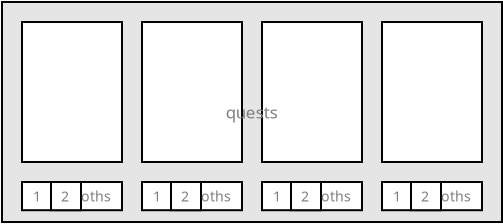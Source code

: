 <?xml version="1.0" encoding="UTF-8"?>
<dia:diagram xmlns:dia="http://www.lysator.liu.se/~alla/dia/">
  <dia:layer name="Segundo Plano" visible="true" connectable="true" active="true">
    <dia:object type="Standard - Box" version="0" id="O0">
      <dia:attribute name="obj_pos">
        <dia:point val="16,6"/>
      </dia:attribute>
      <dia:attribute name="obj_bb">
        <dia:rectangle val="15.95,5.95;41.05,17.05"/>
      </dia:attribute>
      <dia:attribute name="elem_corner">
        <dia:point val="16,6"/>
      </dia:attribute>
      <dia:attribute name="elem_width">
        <dia:real val="25"/>
      </dia:attribute>
      <dia:attribute name="elem_height">
        <dia:real val="11"/>
      </dia:attribute>
      <dia:attribute name="border_width">
        <dia:real val="0.1"/>
      </dia:attribute>
      <dia:attribute name="inner_color">
        <dia:color val="#e5e5e5ff"/>
      </dia:attribute>
      <dia:attribute name="show_background">
        <dia:boolean val="true"/>
      </dia:attribute>
    </dia:object>
    <dia:object type="Standard - Box" version="0" id="O1">
      <dia:attribute name="obj_pos">
        <dia:point val="17,7"/>
      </dia:attribute>
      <dia:attribute name="obj_bb">
        <dia:rectangle val="16.95,6.95;22.05,14.05"/>
      </dia:attribute>
      <dia:attribute name="elem_corner">
        <dia:point val="17,7"/>
      </dia:attribute>
      <dia:attribute name="elem_width">
        <dia:real val="5"/>
      </dia:attribute>
      <dia:attribute name="elem_height">
        <dia:real val="7"/>
      </dia:attribute>
      <dia:attribute name="show_background">
        <dia:boolean val="true"/>
      </dia:attribute>
    </dia:object>
    <dia:object type="Standard - Box" version="0" id="O2">
      <dia:attribute name="obj_pos">
        <dia:point val="23,7"/>
      </dia:attribute>
      <dia:attribute name="obj_bb">
        <dia:rectangle val="22.95,6.95;28.05,14.05"/>
      </dia:attribute>
      <dia:attribute name="elem_corner">
        <dia:point val="23,7"/>
      </dia:attribute>
      <dia:attribute name="elem_width">
        <dia:real val="5"/>
      </dia:attribute>
      <dia:attribute name="elem_height">
        <dia:real val="7"/>
      </dia:attribute>
      <dia:attribute name="border_width">
        <dia:real val="0.1"/>
      </dia:attribute>
      <dia:attribute name="show_background">
        <dia:boolean val="true"/>
      </dia:attribute>
    </dia:object>
    <dia:object type="Standard - Box" version="0" id="O3">
      <dia:attribute name="obj_pos">
        <dia:point val="29,7"/>
      </dia:attribute>
      <dia:attribute name="obj_bb">
        <dia:rectangle val="28.95,6.95;34.05,14.05"/>
      </dia:attribute>
      <dia:attribute name="elem_corner">
        <dia:point val="29,7"/>
      </dia:attribute>
      <dia:attribute name="elem_width">
        <dia:real val="5"/>
      </dia:attribute>
      <dia:attribute name="elem_height">
        <dia:real val="7"/>
      </dia:attribute>
      <dia:attribute name="border_width">
        <dia:real val="0.1"/>
      </dia:attribute>
      <dia:attribute name="show_background">
        <dia:boolean val="true"/>
      </dia:attribute>
    </dia:object>
    <dia:object type="Standard - Text" version="1" id="O4">
      <dia:attribute name="obj_pos">
        <dia:point val="28.5,11.5"/>
      </dia:attribute>
      <dia:attribute name="obj_bb">
        <dia:rectangle val="27.096,11.007;29.904,11.993"/>
      </dia:attribute>
      <dia:attribute name="text">
        <dia:composite type="text">
          <dia:attribute name="string">
            <dia:string>#quests#</dia:string>
          </dia:attribute>
          <dia:attribute name="font">
            <dia:font family="sans" style="0" name="Helvetica"/>
          </dia:attribute>
          <dia:attribute name="height">
            <dia:real val="1.058"/>
          </dia:attribute>
          <dia:attribute name="pos">
            <dia:point val="28.5,11.793"/>
          </dia:attribute>
          <dia:attribute name="color">
            <dia:color val="#7f7f7fff"/>
          </dia:attribute>
          <dia:attribute name="alignment">
            <dia:enum val="1"/>
          </dia:attribute>
        </dia:composite>
      </dia:attribute>
      <dia:attribute name="valign">
        <dia:enum val="2"/>
      </dia:attribute>
      <dia:connections>
        <dia:connection handle="0" to="O0" connection="8"/>
      </dia:connections>
    </dia:object>
    <dia:object type="Standard - Box" version="0" id="O5">
      <dia:attribute name="obj_pos">
        <dia:point val="35,7"/>
      </dia:attribute>
      <dia:attribute name="obj_bb">
        <dia:rectangle val="34.95,6.95;40.05,14.05"/>
      </dia:attribute>
      <dia:attribute name="elem_corner">
        <dia:point val="35,7"/>
      </dia:attribute>
      <dia:attribute name="elem_width">
        <dia:real val="5"/>
      </dia:attribute>
      <dia:attribute name="elem_height">
        <dia:real val="7"/>
      </dia:attribute>
      <dia:attribute name="border_width">
        <dia:real val="0.1"/>
      </dia:attribute>
      <dia:attribute name="show_background">
        <dia:boolean val="true"/>
      </dia:attribute>
    </dia:object>
    <dia:group>
      <dia:attribute name="meta">
        <dia:composite type="dict"/>
      </dia:attribute>
      <dia:attribute name="matrix"/>
      <dia:object type="Standard - Box" version="0" id="O6">
        <dia:attribute name="obj_pos">
          <dia:point val="17,15"/>
        </dia:attribute>
        <dia:attribute name="obj_bb">
          <dia:rectangle val="16.95,14.95;22.05,16.46"/>
        </dia:attribute>
        <dia:attribute name="elem_corner">
          <dia:point val="17,15"/>
        </dia:attribute>
        <dia:attribute name="elem_width">
          <dia:real val="5"/>
        </dia:attribute>
        <dia:attribute name="elem_height">
          <dia:real val="1.41"/>
        </dia:attribute>
        <dia:attribute name="show_background">
          <dia:boolean val="true"/>
        </dia:attribute>
        <dia:connections>
          <dia:connection handle="0" to="O7" connection="8"/>
        </dia:connections>
      </dia:object>
      <dia:object type="Standard - Box" version="0" id="O7">
        <dia:attribute name="obj_pos">
          <dia:point val="18.45,15"/>
        </dia:attribute>
        <dia:attribute name="obj_bb">
          <dia:rectangle val="18.4,14.95;20,16.46"/>
        </dia:attribute>
        <dia:attribute name="elem_corner">
          <dia:point val="18.45,15"/>
        </dia:attribute>
        <dia:attribute name="elem_width">
          <dia:real val="1.5"/>
        </dia:attribute>
        <dia:attribute name="elem_height">
          <dia:real val="1.41"/>
        </dia:attribute>
        <dia:attribute name="show_background">
          <dia:boolean val="true"/>
        </dia:attribute>
      </dia:object>
      <dia:object type="Standard - Text" version="1" id="O8">
        <dia:attribute name="obj_pos">
          <dia:point val="19.2,15.705"/>
        </dia:attribute>
        <dia:attribute name="obj_bb">
          <dia:rectangle val="16.75,15.264;21.671,16.146"/>
        </dia:attribute>
        <dia:attribute name="text">
          <dia:composite type="text">
            <dia:attribute name="string">
              <dia:string>#   1     2   oths#</dia:string>
            </dia:attribute>
            <dia:attribute name="font">
              <dia:font family="sans" style="0" name="Helvetica"/>
            </dia:attribute>
            <dia:attribute name="height">
              <dia:real val="0.882"/>
            </dia:attribute>
            <dia:attribute name="pos">
              <dia:point val="19.2,15.939"/>
            </dia:attribute>
            <dia:attribute name="color">
              <dia:color val="#7f7f7fff"/>
            </dia:attribute>
            <dia:attribute name="alignment">
              <dia:enum val="1"/>
            </dia:attribute>
          </dia:composite>
        </dia:attribute>
        <dia:attribute name="valign">
          <dia:enum val="2"/>
        </dia:attribute>
      </dia:object>
    </dia:group>
    <dia:group>
      <dia:attribute name="meta">
        <dia:composite type="dict"/>
      </dia:attribute>
      <dia:attribute name="matrix"/>
      <dia:object type="Standard - Box" version="0" id="O9">
        <dia:attribute name="obj_pos">
          <dia:point val="23,15"/>
        </dia:attribute>
        <dia:attribute name="obj_bb">
          <dia:rectangle val="22.95,14.95;28.05,16.46"/>
        </dia:attribute>
        <dia:attribute name="elem_corner">
          <dia:point val="23,15"/>
        </dia:attribute>
        <dia:attribute name="elem_width">
          <dia:real val="5"/>
        </dia:attribute>
        <dia:attribute name="elem_height">
          <dia:real val="1.41"/>
        </dia:attribute>
        <dia:attribute name="show_background">
          <dia:boolean val="true"/>
        </dia:attribute>
        <dia:connections>
          <dia:connection handle="0" to="O10" connection="8"/>
        </dia:connections>
      </dia:object>
      <dia:object type="Standard - Box" version="0" id="O10">
        <dia:attribute name="obj_pos">
          <dia:point val="24.45,15"/>
        </dia:attribute>
        <dia:attribute name="obj_bb">
          <dia:rectangle val="24.4,14.95;26,16.46"/>
        </dia:attribute>
        <dia:attribute name="elem_corner">
          <dia:point val="24.45,15"/>
        </dia:attribute>
        <dia:attribute name="elem_width">
          <dia:real val="1.5"/>
        </dia:attribute>
        <dia:attribute name="elem_height">
          <dia:real val="1.41"/>
        </dia:attribute>
        <dia:attribute name="show_background">
          <dia:boolean val="true"/>
        </dia:attribute>
      </dia:object>
      <dia:object type="Standard - Text" version="1" id="O11">
        <dia:attribute name="obj_pos">
          <dia:point val="25.2,15.705"/>
        </dia:attribute>
        <dia:attribute name="obj_bb">
          <dia:rectangle val="22.75,15.294;27.65,16.116"/>
        </dia:attribute>
        <dia:attribute name="text">
          <dia:composite type="text">
            <dia:attribute name="string">
              <dia:string>#   1     2   oths#</dia:string>
            </dia:attribute>
            <dia:attribute name="font">
              <dia:font family="sans" style="0" name="Helvetica"/>
            </dia:attribute>
            <dia:attribute name="height">
              <dia:real val="0.882"/>
            </dia:attribute>
            <dia:attribute name="pos">
              <dia:point val="25.2,15.949"/>
            </dia:attribute>
            <dia:attribute name="color">
              <dia:color val="#7f7f7fff"/>
            </dia:attribute>
            <dia:attribute name="alignment">
              <dia:enum val="1"/>
            </dia:attribute>
          </dia:composite>
        </dia:attribute>
        <dia:attribute name="valign">
          <dia:enum val="2"/>
        </dia:attribute>
      </dia:object>
    </dia:group>
    <dia:group>
      <dia:attribute name="meta">
        <dia:composite type="dict"/>
      </dia:attribute>
      <dia:attribute name="matrix"/>
      <dia:object type="Standard - Box" version="0" id="O12">
        <dia:attribute name="obj_pos">
          <dia:point val="29,15"/>
        </dia:attribute>
        <dia:attribute name="obj_bb">
          <dia:rectangle val="28.95,14.95;34.05,16.46"/>
        </dia:attribute>
        <dia:attribute name="elem_corner">
          <dia:point val="29,15"/>
        </dia:attribute>
        <dia:attribute name="elem_width">
          <dia:real val="5"/>
        </dia:attribute>
        <dia:attribute name="elem_height">
          <dia:real val="1.41"/>
        </dia:attribute>
        <dia:attribute name="show_background">
          <dia:boolean val="true"/>
        </dia:attribute>
        <dia:connections>
          <dia:connection handle="0" to="O13" connection="8"/>
        </dia:connections>
      </dia:object>
      <dia:object type="Standard - Box" version="0" id="O13">
        <dia:attribute name="obj_pos">
          <dia:point val="30.45,15"/>
        </dia:attribute>
        <dia:attribute name="obj_bb">
          <dia:rectangle val="30.4,14.95;32,16.46"/>
        </dia:attribute>
        <dia:attribute name="elem_corner">
          <dia:point val="30.45,15"/>
        </dia:attribute>
        <dia:attribute name="elem_width">
          <dia:real val="1.5"/>
        </dia:attribute>
        <dia:attribute name="elem_height">
          <dia:real val="1.41"/>
        </dia:attribute>
        <dia:attribute name="show_background">
          <dia:boolean val="true"/>
        </dia:attribute>
      </dia:object>
      <dia:object type="Standard - Text" version="1" id="O14">
        <dia:attribute name="obj_pos">
          <dia:point val="31.2,15.705"/>
        </dia:attribute>
        <dia:attribute name="obj_bb">
          <dia:rectangle val="28.75,15.294;33.65,16.116"/>
        </dia:attribute>
        <dia:attribute name="text">
          <dia:composite type="text">
            <dia:attribute name="string">
              <dia:string>#   1     2   oths#</dia:string>
            </dia:attribute>
            <dia:attribute name="font">
              <dia:font family="sans" style="0" name="Helvetica"/>
            </dia:attribute>
            <dia:attribute name="height">
              <dia:real val="0.882"/>
            </dia:attribute>
            <dia:attribute name="pos">
              <dia:point val="31.2,15.949"/>
            </dia:attribute>
            <dia:attribute name="color">
              <dia:color val="#7f7f7fff"/>
            </dia:attribute>
            <dia:attribute name="alignment">
              <dia:enum val="1"/>
            </dia:attribute>
          </dia:composite>
        </dia:attribute>
        <dia:attribute name="valign">
          <dia:enum val="2"/>
        </dia:attribute>
      </dia:object>
    </dia:group>
    <dia:group>
      <dia:attribute name="meta">
        <dia:composite type="dict"/>
      </dia:attribute>
      <dia:attribute name="matrix"/>
      <dia:object type="Standard - Box" version="0" id="O15">
        <dia:attribute name="obj_pos">
          <dia:point val="35,15"/>
        </dia:attribute>
        <dia:attribute name="obj_bb">
          <dia:rectangle val="34.95,14.95;40.05,16.46"/>
        </dia:attribute>
        <dia:attribute name="elem_corner">
          <dia:point val="35,15"/>
        </dia:attribute>
        <dia:attribute name="elem_width">
          <dia:real val="5"/>
        </dia:attribute>
        <dia:attribute name="elem_height">
          <dia:real val="1.41"/>
        </dia:attribute>
        <dia:attribute name="show_background">
          <dia:boolean val="true"/>
        </dia:attribute>
        <dia:connections>
          <dia:connection handle="0" to="O16" connection="8"/>
        </dia:connections>
      </dia:object>
      <dia:object type="Standard - Box" version="0" id="O16">
        <dia:attribute name="obj_pos">
          <dia:point val="36.45,15"/>
        </dia:attribute>
        <dia:attribute name="obj_bb">
          <dia:rectangle val="36.4,14.95;38,16.46"/>
        </dia:attribute>
        <dia:attribute name="elem_corner">
          <dia:point val="36.45,15"/>
        </dia:attribute>
        <dia:attribute name="elem_width">
          <dia:real val="1.5"/>
        </dia:attribute>
        <dia:attribute name="elem_height">
          <dia:real val="1.41"/>
        </dia:attribute>
        <dia:attribute name="show_background">
          <dia:boolean val="true"/>
        </dia:attribute>
      </dia:object>
      <dia:object type="Standard - Text" version="1" id="O17">
        <dia:attribute name="obj_pos">
          <dia:point val="37.2,15.705"/>
        </dia:attribute>
        <dia:attribute name="obj_bb">
          <dia:rectangle val="34.75,15.294;39.65,16.116"/>
        </dia:attribute>
        <dia:attribute name="text">
          <dia:composite type="text">
            <dia:attribute name="string">
              <dia:string>#   1     2   oths#</dia:string>
            </dia:attribute>
            <dia:attribute name="font">
              <dia:font family="sans" style="0" name="Helvetica"/>
            </dia:attribute>
            <dia:attribute name="height">
              <dia:real val="0.882"/>
            </dia:attribute>
            <dia:attribute name="pos">
              <dia:point val="37.2,15.949"/>
            </dia:attribute>
            <dia:attribute name="color">
              <dia:color val="#7f7f7fff"/>
            </dia:attribute>
            <dia:attribute name="alignment">
              <dia:enum val="1"/>
            </dia:attribute>
          </dia:composite>
        </dia:attribute>
        <dia:attribute name="valign">
          <dia:enum val="2"/>
        </dia:attribute>
      </dia:object>
    </dia:group>
  </dia:layer>
</dia:diagram>
